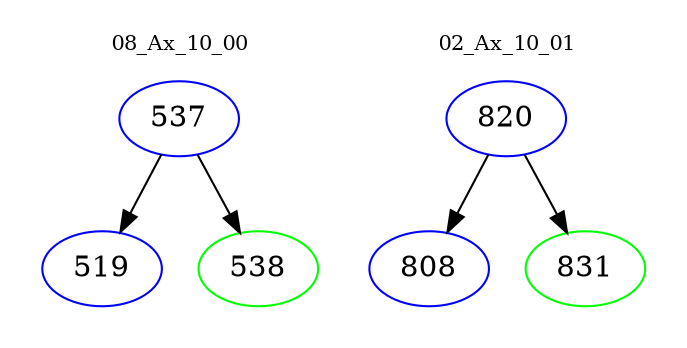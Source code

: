 digraph{
subgraph cluster_0 {
color = white
label = "08_Ax_10_00";
fontsize=10;
T0_537 [label="537", color="blue"]
T0_537 -> T0_519 [color="black"]
T0_519 [label="519", color="blue"]
T0_537 -> T0_538 [color="black"]
T0_538 [label="538", color="green"]
}
subgraph cluster_1 {
color = white
label = "02_Ax_10_01";
fontsize=10;
T1_820 [label="820", color="blue"]
T1_820 -> T1_808 [color="black"]
T1_808 [label="808", color="blue"]
T1_820 -> T1_831 [color="black"]
T1_831 [label="831", color="green"]
}
}

